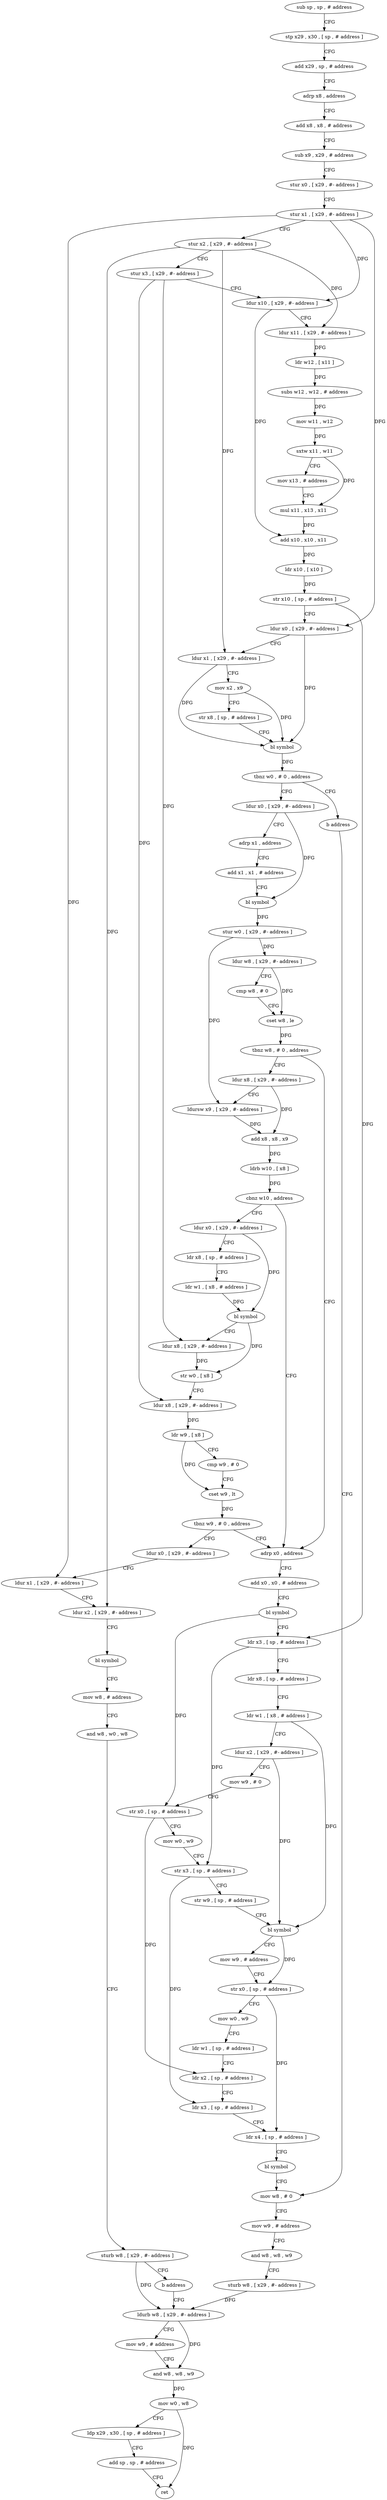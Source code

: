 digraph "func" {
"4291352" [label = "sub sp , sp , # address" ]
"4291356" [label = "stp x29 , x30 , [ sp , # address ]" ]
"4291360" [label = "add x29 , sp , # address" ]
"4291364" [label = "adrp x8 , address" ]
"4291368" [label = "add x8 , x8 , # address" ]
"4291372" [label = "sub x9 , x29 , # address" ]
"4291376" [label = "stur x0 , [ x29 , #- address ]" ]
"4291380" [label = "stur x1 , [ x29 , #- address ]" ]
"4291384" [label = "stur x2 , [ x29 , #- address ]" ]
"4291388" [label = "stur x3 , [ x29 , #- address ]" ]
"4291392" [label = "ldur x10 , [ x29 , #- address ]" ]
"4291396" [label = "ldur x11 , [ x29 , #- address ]" ]
"4291400" [label = "ldr w12 , [ x11 ]" ]
"4291404" [label = "subs w12 , w12 , # address" ]
"4291408" [label = "mov w11 , w12" ]
"4291412" [label = "sxtw x11 , w11" ]
"4291416" [label = "mov x13 , # address" ]
"4291420" [label = "mul x11 , x13 , x11" ]
"4291424" [label = "add x10 , x10 , x11" ]
"4291428" [label = "ldr x10 , [ x10 ]" ]
"4291432" [label = "str x10 , [ sp , # address ]" ]
"4291436" [label = "ldur x0 , [ x29 , #- address ]" ]
"4291440" [label = "ldur x1 , [ x29 , #- address ]" ]
"4291444" [label = "mov x2 , x9" ]
"4291448" [label = "str x8 , [ sp , # address ]" ]
"4291452" [label = "bl symbol" ]
"4291456" [label = "tbnz w0 , # 0 , address" ]
"4291464" [label = "ldur x0 , [ x29 , #- address ]" ]
"4291460" [label = "b address" ]
"4291468" [label = "adrp x1 , address" ]
"4291472" [label = "add x1 , x1 , # address" ]
"4291476" [label = "bl symbol" ]
"4291480" [label = "stur w0 , [ x29 , #- address ]" ]
"4291484" [label = "ldur w8 , [ x29 , #- address ]" ]
"4291488" [label = "cmp w8 , # 0" ]
"4291492" [label = "cset w8 , le" ]
"4291496" [label = "tbnz w8 , # 0 , address" ]
"4291596" [label = "adrp x0 , address" ]
"4291500" [label = "ldur x8 , [ x29 , #- address ]" ]
"4291680" [label = "mov w8 , # 0" ]
"4291600" [label = "add x0 , x0 , # address" ]
"4291604" [label = "bl symbol" ]
"4291608" [label = "ldr x3 , [ sp , # address ]" ]
"4291612" [label = "ldr x8 , [ sp , # address ]" ]
"4291616" [label = "ldr w1 , [ x8 , # address ]" ]
"4291620" [label = "ldur x2 , [ x29 , #- address ]" ]
"4291624" [label = "mov w9 , # 0" ]
"4291628" [label = "str x0 , [ sp , # address ]" ]
"4291632" [label = "mov w0 , w9" ]
"4291636" [label = "str x3 , [ sp , # address ]" ]
"4291640" [label = "str w9 , [ sp , # address ]" ]
"4291644" [label = "bl symbol" ]
"4291648" [label = "mov w9 , # address" ]
"4291652" [label = "str x0 , [ sp , # address ]" ]
"4291656" [label = "mov w0 , w9" ]
"4291660" [label = "ldr w1 , [ sp , # address ]" ]
"4291664" [label = "ldr x2 , [ sp , # address ]" ]
"4291668" [label = "ldr x3 , [ sp , # address ]" ]
"4291672" [label = "ldr x4 , [ sp , # address ]" ]
"4291676" [label = "bl symbol" ]
"4291504" [label = "ldursw x9 , [ x29 , #- address ]" ]
"4291508" [label = "add x8 , x8 , x9" ]
"4291512" [label = "ldrb w10 , [ x8 ]" ]
"4291516" [label = "cbnz w10 , address" ]
"4291520" [label = "ldur x0 , [ x29 , #- address ]" ]
"4291684" [label = "mov w9 , # address" ]
"4291688" [label = "and w8 , w8 , w9" ]
"4291692" [label = "sturb w8 , [ x29 , #- address ]" ]
"4291696" [label = "ldurb w8 , [ x29 , #- address ]" ]
"4291524" [label = "ldr x8 , [ sp , # address ]" ]
"4291528" [label = "ldr w1 , [ x8 , # address ]" ]
"4291532" [label = "bl symbol" ]
"4291536" [label = "ldur x8 , [ x29 , #- address ]" ]
"4291540" [label = "str w0 , [ x8 ]" ]
"4291544" [label = "ldur x8 , [ x29 , #- address ]" ]
"4291548" [label = "ldr w9 , [ x8 ]" ]
"4291552" [label = "cmp w9 , # 0" ]
"4291556" [label = "cset w9 , lt" ]
"4291560" [label = "tbnz w9 , # 0 , address" ]
"4291564" [label = "ldur x0 , [ x29 , #- address ]" ]
"4291568" [label = "ldur x1 , [ x29 , #- address ]" ]
"4291572" [label = "ldur x2 , [ x29 , #- address ]" ]
"4291576" [label = "bl symbol" ]
"4291580" [label = "mov w8 , # address" ]
"4291584" [label = "and w8 , w0 , w8" ]
"4291588" [label = "sturb w8 , [ x29 , #- address ]" ]
"4291592" [label = "b address" ]
"4291700" [label = "mov w9 , # address" ]
"4291704" [label = "and w8 , w8 , w9" ]
"4291708" [label = "mov w0 , w8" ]
"4291712" [label = "ldp x29 , x30 , [ sp , # address ]" ]
"4291716" [label = "add sp , sp , # address" ]
"4291720" [label = "ret" ]
"4291352" -> "4291356" [ label = "CFG" ]
"4291356" -> "4291360" [ label = "CFG" ]
"4291360" -> "4291364" [ label = "CFG" ]
"4291364" -> "4291368" [ label = "CFG" ]
"4291368" -> "4291372" [ label = "CFG" ]
"4291372" -> "4291376" [ label = "CFG" ]
"4291376" -> "4291380" [ label = "CFG" ]
"4291380" -> "4291384" [ label = "CFG" ]
"4291380" -> "4291392" [ label = "DFG" ]
"4291380" -> "4291436" [ label = "DFG" ]
"4291380" -> "4291568" [ label = "DFG" ]
"4291384" -> "4291388" [ label = "CFG" ]
"4291384" -> "4291396" [ label = "DFG" ]
"4291384" -> "4291440" [ label = "DFG" ]
"4291384" -> "4291572" [ label = "DFG" ]
"4291388" -> "4291392" [ label = "CFG" ]
"4291388" -> "4291536" [ label = "DFG" ]
"4291388" -> "4291544" [ label = "DFG" ]
"4291392" -> "4291396" [ label = "CFG" ]
"4291392" -> "4291424" [ label = "DFG" ]
"4291396" -> "4291400" [ label = "DFG" ]
"4291400" -> "4291404" [ label = "DFG" ]
"4291404" -> "4291408" [ label = "DFG" ]
"4291408" -> "4291412" [ label = "DFG" ]
"4291412" -> "4291416" [ label = "CFG" ]
"4291412" -> "4291420" [ label = "DFG" ]
"4291416" -> "4291420" [ label = "CFG" ]
"4291420" -> "4291424" [ label = "DFG" ]
"4291424" -> "4291428" [ label = "DFG" ]
"4291428" -> "4291432" [ label = "DFG" ]
"4291432" -> "4291436" [ label = "CFG" ]
"4291432" -> "4291608" [ label = "DFG" ]
"4291436" -> "4291440" [ label = "CFG" ]
"4291436" -> "4291452" [ label = "DFG" ]
"4291440" -> "4291444" [ label = "CFG" ]
"4291440" -> "4291452" [ label = "DFG" ]
"4291444" -> "4291448" [ label = "CFG" ]
"4291444" -> "4291452" [ label = "DFG" ]
"4291448" -> "4291452" [ label = "CFG" ]
"4291452" -> "4291456" [ label = "DFG" ]
"4291456" -> "4291464" [ label = "CFG" ]
"4291456" -> "4291460" [ label = "CFG" ]
"4291464" -> "4291468" [ label = "CFG" ]
"4291464" -> "4291476" [ label = "DFG" ]
"4291460" -> "4291680" [ label = "CFG" ]
"4291468" -> "4291472" [ label = "CFG" ]
"4291472" -> "4291476" [ label = "CFG" ]
"4291476" -> "4291480" [ label = "DFG" ]
"4291480" -> "4291484" [ label = "DFG" ]
"4291480" -> "4291504" [ label = "DFG" ]
"4291484" -> "4291488" [ label = "CFG" ]
"4291484" -> "4291492" [ label = "DFG" ]
"4291488" -> "4291492" [ label = "CFG" ]
"4291492" -> "4291496" [ label = "DFG" ]
"4291496" -> "4291596" [ label = "CFG" ]
"4291496" -> "4291500" [ label = "CFG" ]
"4291596" -> "4291600" [ label = "CFG" ]
"4291500" -> "4291504" [ label = "CFG" ]
"4291500" -> "4291508" [ label = "DFG" ]
"4291680" -> "4291684" [ label = "CFG" ]
"4291600" -> "4291604" [ label = "CFG" ]
"4291604" -> "4291608" [ label = "CFG" ]
"4291604" -> "4291628" [ label = "DFG" ]
"4291608" -> "4291612" [ label = "CFG" ]
"4291608" -> "4291636" [ label = "DFG" ]
"4291612" -> "4291616" [ label = "CFG" ]
"4291616" -> "4291620" [ label = "CFG" ]
"4291616" -> "4291644" [ label = "DFG" ]
"4291620" -> "4291624" [ label = "CFG" ]
"4291620" -> "4291644" [ label = "DFG" ]
"4291624" -> "4291628" [ label = "CFG" ]
"4291628" -> "4291632" [ label = "CFG" ]
"4291628" -> "4291664" [ label = "DFG" ]
"4291632" -> "4291636" [ label = "CFG" ]
"4291636" -> "4291640" [ label = "CFG" ]
"4291636" -> "4291668" [ label = "DFG" ]
"4291640" -> "4291644" [ label = "CFG" ]
"4291644" -> "4291648" [ label = "CFG" ]
"4291644" -> "4291652" [ label = "DFG" ]
"4291648" -> "4291652" [ label = "CFG" ]
"4291652" -> "4291656" [ label = "CFG" ]
"4291652" -> "4291672" [ label = "DFG" ]
"4291656" -> "4291660" [ label = "CFG" ]
"4291660" -> "4291664" [ label = "CFG" ]
"4291664" -> "4291668" [ label = "CFG" ]
"4291668" -> "4291672" [ label = "CFG" ]
"4291672" -> "4291676" [ label = "CFG" ]
"4291676" -> "4291680" [ label = "CFG" ]
"4291504" -> "4291508" [ label = "DFG" ]
"4291508" -> "4291512" [ label = "DFG" ]
"4291512" -> "4291516" [ label = "DFG" ]
"4291516" -> "4291596" [ label = "CFG" ]
"4291516" -> "4291520" [ label = "CFG" ]
"4291520" -> "4291524" [ label = "CFG" ]
"4291520" -> "4291532" [ label = "DFG" ]
"4291684" -> "4291688" [ label = "CFG" ]
"4291688" -> "4291692" [ label = "CFG" ]
"4291692" -> "4291696" [ label = "DFG" ]
"4291696" -> "4291700" [ label = "CFG" ]
"4291696" -> "4291704" [ label = "DFG" ]
"4291524" -> "4291528" [ label = "CFG" ]
"4291528" -> "4291532" [ label = "DFG" ]
"4291532" -> "4291536" [ label = "CFG" ]
"4291532" -> "4291540" [ label = "DFG" ]
"4291536" -> "4291540" [ label = "DFG" ]
"4291540" -> "4291544" [ label = "CFG" ]
"4291544" -> "4291548" [ label = "DFG" ]
"4291548" -> "4291552" [ label = "CFG" ]
"4291548" -> "4291556" [ label = "DFG" ]
"4291552" -> "4291556" [ label = "CFG" ]
"4291556" -> "4291560" [ label = "DFG" ]
"4291560" -> "4291596" [ label = "CFG" ]
"4291560" -> "4291564" [ label = "CFG" ]
"4291564" -> "4291568" [ label = "CFG" ]
"4291568" -> "4291572" [ label = "CFG" ]
"4291572" -> "4291576" [ label = "CFG" ]
"4291576" -> "4291580" [ label = "CFG" ]
"4291580" -> "4291584" [ label = "CFG" ]
"4291584" -> "4291588" [ label = "CFG" ]
"4291588" -> "4291592" [ label = "CFG" ]
"4291588" -> "4291696" [ label = "DFG" ]
"4291592" -> "4291696" [ label = "CFG" ]
"4291700" -> "4291704" [ label = "CFG" ]
"4291704" -> "4291708" [ label = "DFG" ]
"4291708" -> "4291712" [ label = "CFG" ]
"4291708" -> "4291720" [ label = "DFG" ]
"4291712" -> "4291716" [ label = "CFG" ]
"4291716" -> "4291720" [ label = "CFG" ]
}
